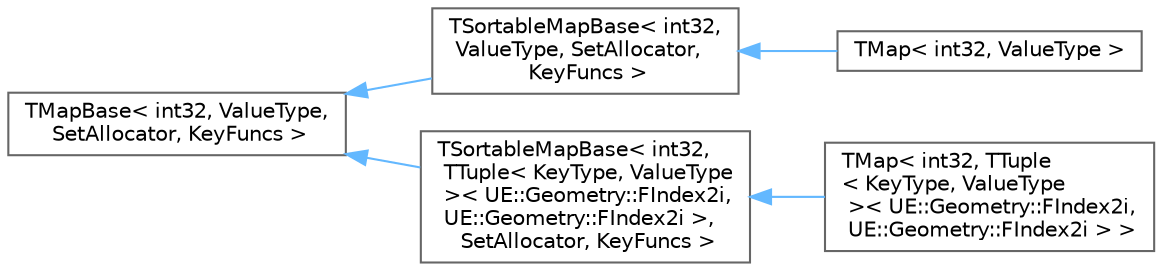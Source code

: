 digraph "Graphical Class Hierarchy"
{
 // INTERACTIVE_SVG=YES
 // LATEX_PDF_SIZE
  bgcolor="transparent";
  edge [fontname=Helvetica,fontsize=10,labelfontname=Helvetica,labelfontsize=10];
  node [fontname=Helvetica,fontsize=10,shape=box,height=0.2,width=0.4];
  rankdir="LR";
  Node0 [id="Node000000",label="TMapBase\< int32, ValueType,\l SetAllocator, KeyFuncs \>",height=0.2,width=0.4,color="grey40", fillcolor="white", style="filled",URL="$d8/dad/classTMapBase.html",tooltip=" "];
  Node0 -> Node1 [id="edge7553_Node000000_Node000001",dir="back",color="steelblue1",style="solid",tooltip=" "];
  Node1 [id="Node000001",label="TSortableMapBase\< int32,\l ValueType, SetAllocator,\l KeyFuncs \>",height=0.2,width=0.4,color="grey40", fillcolor="white", style="filled",URL="$de/df5/classTSortableMapBase.html",tooltip=" "];
  Node1 -> Node2 [id="edge7554_Node000001_Node000002",dir="back",color="steelblue1",style="solid",tooltip=" "];
  Node2 [id="Node000002",label="TMap\< int32, ValueType \>",height=0.2,width=0.4,color="grey40", fillcolor="white", style="filled",URL="$d8/da9/classTMap.html",tooltip=" "];
  Node0 -> Node3 [id="edge7555_Node000000_Node000003",dir="back",color="steelblue1",style="solid",tooltip=" "];
  Node3 [id="Node000003",label="TSortableMapBase\< int32,\l TTuple\< KeyType, ValueType\l \>\< UE::Geometry::FIndex2i,\l UE::Geometry::FIndex2i \>,\l SetAllocator, KeyFuncs \>",height=0.2,width=0.4,color="grey40", fillcolor="white", style="filled",URL="$de/df5/classTSortableMapBase.html",tooltip=" "];
  Node3 -> Node4 [id="edge7556_Node000003_Node000004",dir="back",color="steelblue1",style="solid",tooltip=" "];
  Node4 [id="Node000004",label="TMap\< int32, TTuple\l\< KeyType, ValueType\l \>\< UE::Geometry::FIndex2i,\l UE::Geometry::FIndex2i \> \>",height=0.2,width=0.4,color="grey40", fillcolor="white", style="filled",URL="$d8/da9/classTMap.html",tooltip=" "];
}
